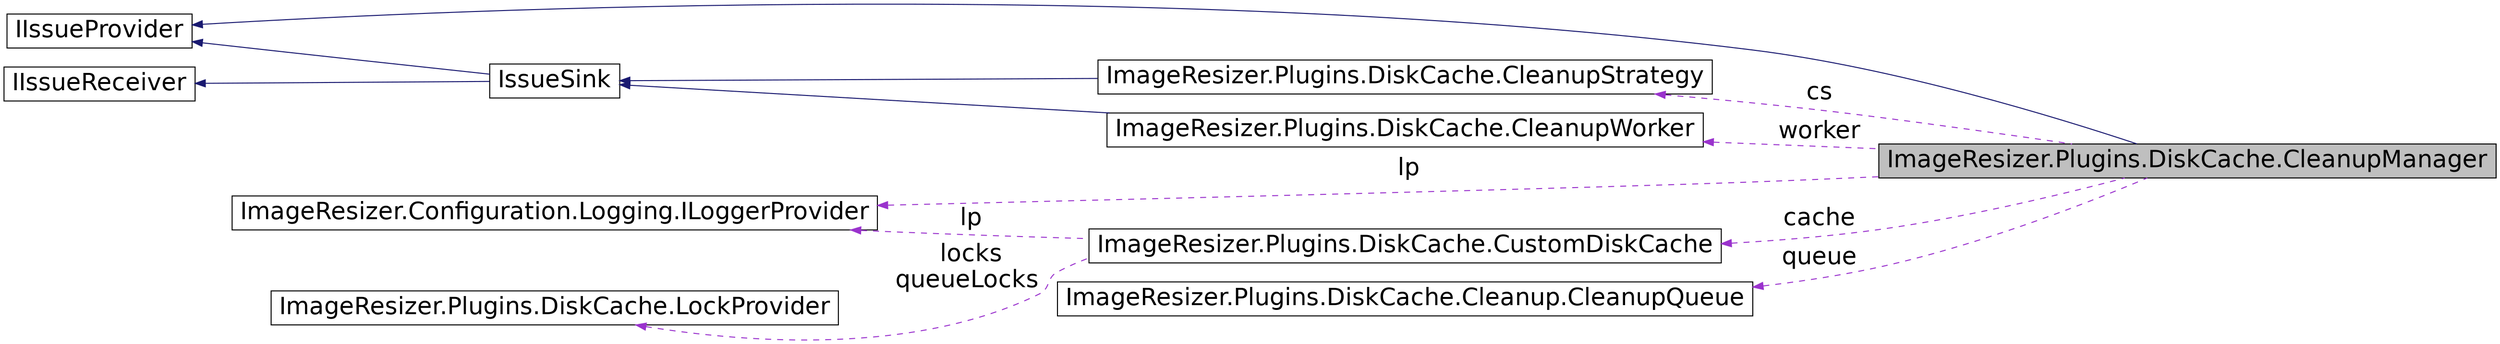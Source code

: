 digraph G
{
  edge [fontname="Helvetica",fontsize="24",labelfontname="Helvetica",labelfontsize="24"];
  node [fontname="Helvetica",fontsize="24",shape=record];
  rankdir="LR";
  Node1 [label="ImageResizer.Plugins.DiskCache.CleanupManager",height=0.2,width=0.4,color="black", fillcolor="grey75", style="filled" fontcolor="black"];
  Node2 -> Node1 [dir="back",color="midnightblue",fontsize="24",style="solid",fontname="Helvetica"];
  Node2 [label="IIssueProvider",height=0.2,width=0.4,color="black", fillcolor="white", style="filled",URL="$interface_image_resizer_1_1_configuration_1_1_issues_1_1_i_issue_provider.html"];
  Node3 -> Node1 [dir="back",color="darkorchid3",fontsize="24",style="dashed",label=" lp" ,fontname="Helvetica"];
  Node3 [label="ImageResizer.Configuration.Logging.ILoggerProvider",height=0.2,width=0.4,color="black", fillcolor="white", style="filled",URL="$interface_image_resizer_1_1_configuration_1_1_logging_1_1_i_logger_provider.html"];
  Node4 -> Node1 [dir="back",color="darkorchid3",fontsize="24",style="dashed",label=" cs" ,fontname="Helvetica"];
  Node4 [label="ImageResizer.Plugins.DiskCache.CleanupStrategy",height=0.2,width=0.4,color="black", fillcolor="white", style="filled",URL="$class_image_resizer_1_1_plugins_1_1_disk_cache_1_1_cleanup_strategy.html"];
  Node5 -> Node4 [dir="back",color="midnightblue",fontsize="24",style="solid",fontname="Helvetica"];
  Node5 [label="IssueSink",height=0.2,width=0.4,color="black", fillcolor="white", style="filled",URL="$class_image_resizer_1_1_configuration_1_1_issues_1_1_issue_sink.html"];
  Node2 -> Node5 [dir="back",color="midnightblue",fontsize="24",style="solid",fontname="Helvetica"];
  Node6 -> Node5 [dir="back",color="midnightblue",fontsize="24",style="solid",fontname="Helvetica"];
  Node6 [label="IIssueReceiver",height=0.2,width=0.4,color="black", fillcolor="white", style="filled",URL="$interface_image_resizer_1_1_configuration_1_1_issues_1_1_i_issue_receiver.html"];
  Node7 -> Node1 [dir="back",color="darkorchid3",fontsize="24",style="dashed",label=" cache" ,fontname="Helvetica"];
  Node7 [label="ImageResizer.Plugins.DiskCache.CustomDiskCache",height=0.2,width=0.4,color="black", fillcolor="white", style="filled",URL="$class_image_resizer_1_1_plugins_1_1_disk_cache_1_1_custom_disk_cache.html",tooltip="Handles access to a disk-based file cache. Handles locking and versioning. Supports subfolders for sc..."];
  Node3 -> Node7 [dir="back",color="darkorchid3",fontsize="24",style="dashed",label=" lp" ,fontname="Helvetica"];
  Node8 -> Node7 [dir="back",color="darkorchid3",fontsize="24",style="dashed",label=" locks\nqueueLocks" ,fontname="Helvetica"];
  Node8 [label="ImageResizer.Plugins.DiskCache.LockProvider",height=0.2,width=0.4,color="black", fillcolor="white", style="filled",URL="$class_image_resizer_1_1_plugins_1_1_disk_cache_1_1_lock_provider.html",tooltip="Provides locking based on a string key. Locks are local to the LockProvider instance. The class handles disposing of unused locks. Generally used for coordinating writes to files (of which there can be millions). Only keeps key/lock pairs in memory which are in use. Thread-safe."];
  Node9 -> Node1 [dir="back",color="darkorchid3",fontsize="24",style="dashed",label=" worker" ,fontname="Helvetica"];
  Node9 [label="ImageResizer.Plugins.DiskCache.CleanupWorker",height=0.2,width=0.4,color="black", fillcolor="white", style="filled",URL="$class_image_resizer_1_1_plugins_1_1_disk_cache_1_1_cleanup_worker.html"];
  Node5 -> Node9 [dir="back",color="midnightblue",fontsize="24",style="solid",fontname="Helvetica"];
  Node10 -> Node1 [dir="back",color="darkorchid3",fontsize="24",style="dashed",label=" queue" ,fontname="Helvetica"];
  Node10 [label="ImageResizer.Plugins.DiskCache.Cleanup.CleanupQueue",height=0.2,width=0.4,color="black", fillcolor="white", style="filled",URL="$class_image_resizer_1_1_plugins_1_1_disk_cache_1_1_cleanup_1_1_cleanup_queue.html"];
}
